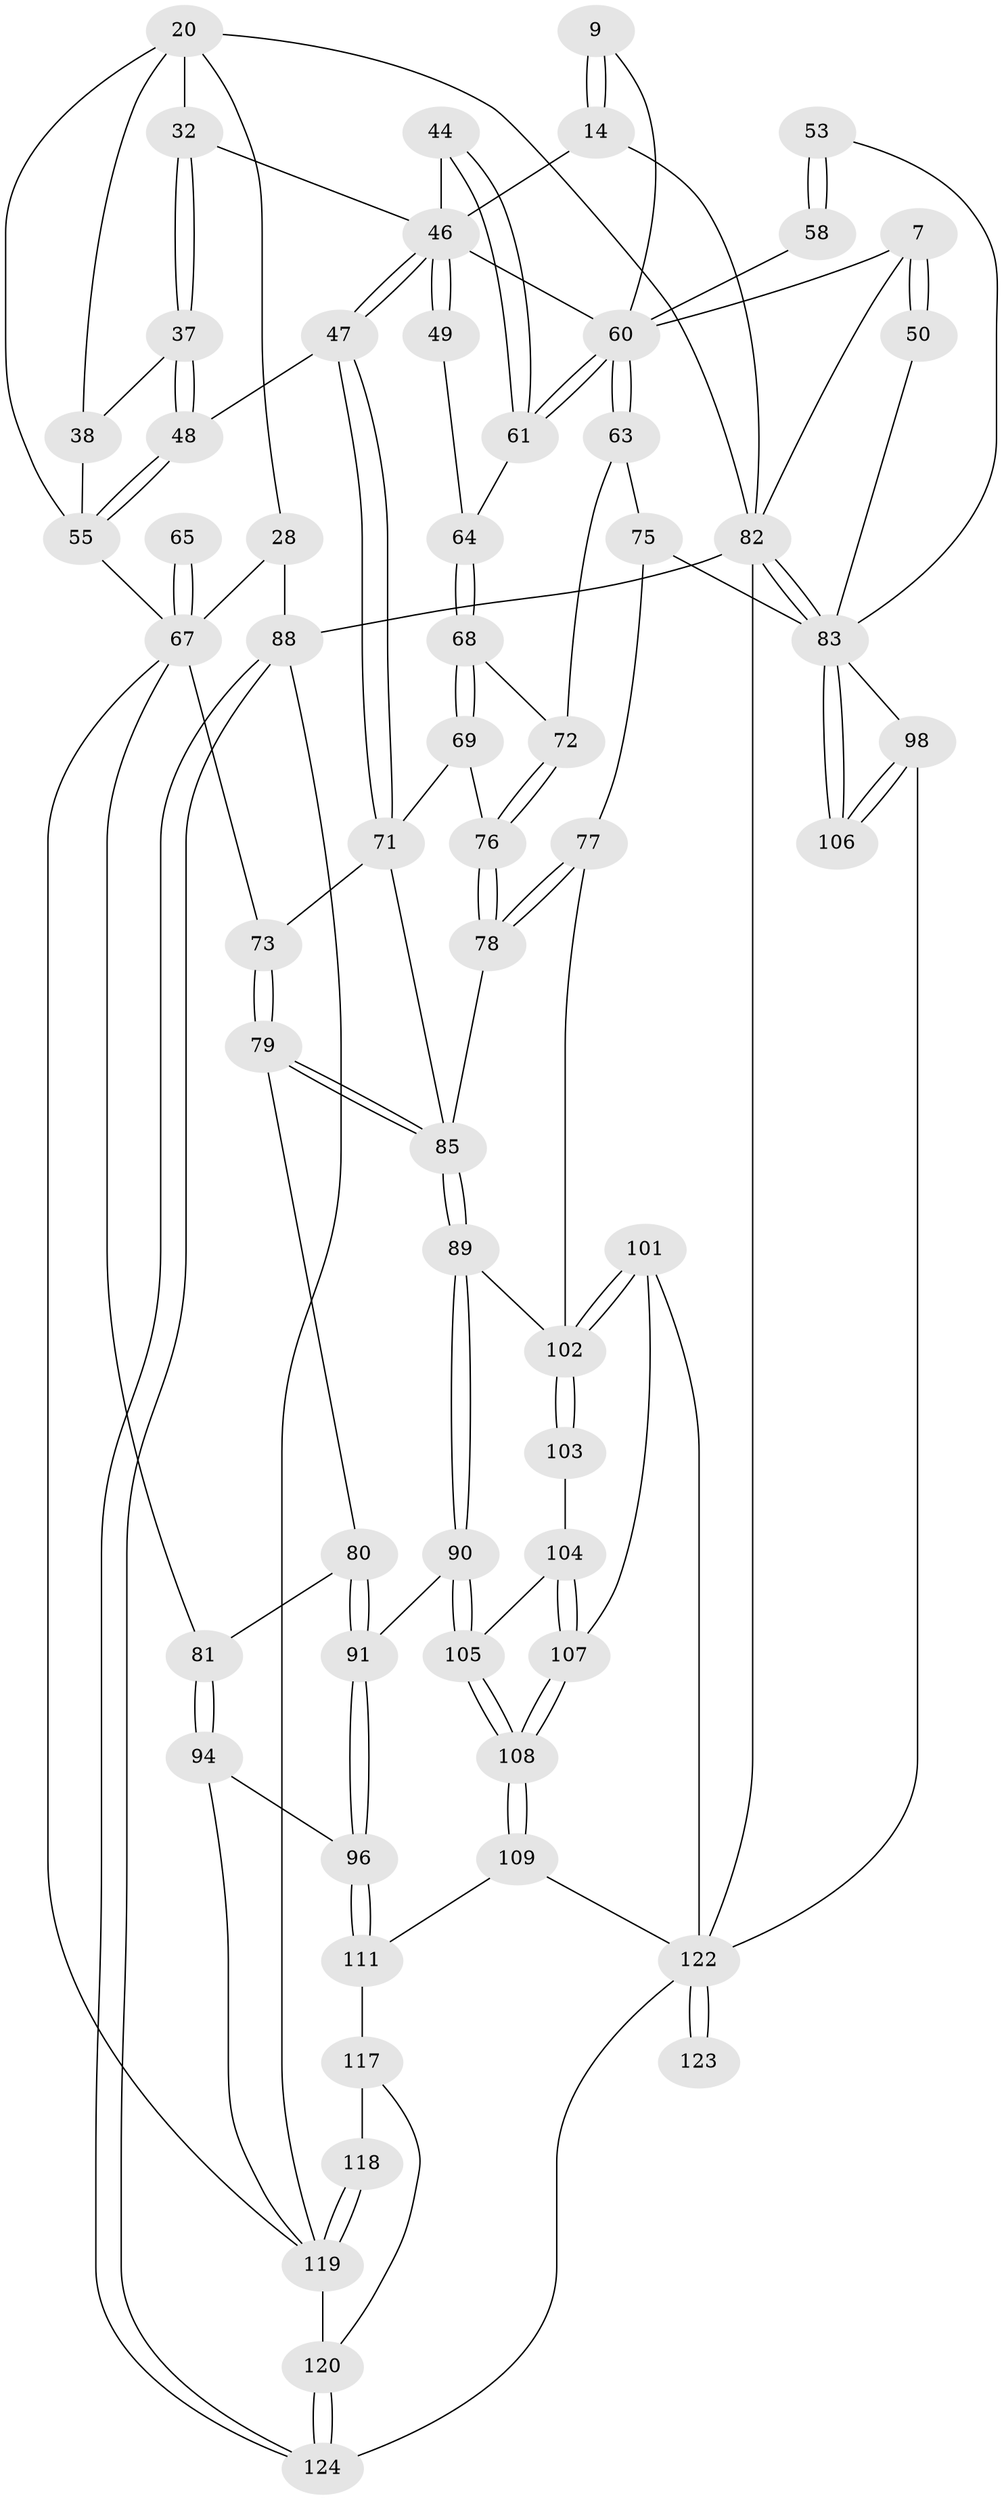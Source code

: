 // original degree distribution, {3: 0.024193548387096774, 5: 0.5403225806451613, 6: 0.21774193548387097, 4: 0.21774193548387097}
// Generated by graph-tools (version 1.1) at 2025/01/03/09/25 05:01:55]
// undirected, 62 vertices, 140 edges
graph export_dot {
graph [start="1"]
  node [color=gray90,style=filled];
  7 [pos="+0.9650317079878128+0.2120255558993602",super="+2"];
  9 [pos="+0.8706697033024179+0.18505271677008497"];
  14 [pos="+0.7623956480331093+0.10841133011059756",super="+5+6"];
  20 [pos="+0.42817472618472974+0.09551022518994923",super="+17+18+11"];
  28 [pos="+0+0.06706473406218039",super="+27"];
  32 [pos="+0.4689050883098904+0.18517245166114907",super="+23"];
  37 [pos="+0.3799529575663682+0.2918181103589495"];
  38 [pos="+0.30056114621016283+0.23410883658324116",super="+21"];
  44 [pos="+0.6896705097185065+0.3469074736551482"];
  46 [pos="+0.5122775729441262+0.3771352924927224",super="+31+45"];
  47 [pos="+0.510910227592626+0.37825913501216574"];
  48 [pos="+0.3736672593369316+0.33543164159397487"];
  49 [pos="+0.5587806288124582+0.3763158979629431"];
  50 [pos="+1+0.28225635790149917"];
  53 [pos="+1+0.44143945164070375"];
  55 [pos="+0.2857156840021676+0.41193228782002456",super="+39+24+22"];
  58 [pos="+0.875154023052201+0.415271325252174",super="+54"];
  60 [pos="+0.7322315278376129+0.43877933413954695",super="+35+34+33+59"];
  61 [pos="+0.687761090886604+0.35197677206871475"];
  63 [pos="+0.7372064648163789+0.45530192375057643",super="+62"];
  64 [pos="+0.5973077289031102+0.3911490309266492"];
  65 [pos="+0+0.5103711789810277"];
  67 [pos="+0+0.5914937680856011",super="+66+57+42+26+56+43"];
  68 [pos="+0.6178613648791891+0.4418597454211968"];
  69 [pos="+0.5996434726285027+0.5001554229512242"];
  71 [pos="+0.483696254702238+0.4499821229295343",super="+70"];
  72 [pos="+0.7200760667220762+0.46848807592931435"];
  73 [pos="+0.3640409342224871+0.4966873376638109"];
  75 [pos="+0.8393693180599419+0.5924115444782071"];
  76 [pos="+0.6885368774441781+0.5328627346308946"];
  77 [pos="+0.6948087314910102+0.6002932264847531"];
  78 [pos="+0.693516307377769+0.5979529266043424"];
  79 [pos="+0.36572189654290416+0.5227415030927977"];
  80 [pos="+0.36204216094427716+0.5408933007835858"];
  81 [pos="+0.26190597463540466+0.6189198795075086"];
  82 [pos="+1+1",super="+4"];
  83 [pos="+1+0.8266796868885388",super="+51+52+74"];
  85 [pos="+0.5295832209851168+0.5880737004132498",super="+84"];
  88 [pos="+0+1",super="+15"];
  89 [pos="+0.5215295327380916+0.6306912219115295"];
  90 [pos="+0.4544524034207793+0.6899819041095927"];
  91 [pos="+0.42153610294526744+0.6833275467850428"];
  94 [pos="+0.23941487945151022+0.6755809474361425"];
  96 [pos="+0.30381221358195626+0.7391025189786671"];
  98 [pos="+0.8451744171036787+0.7670797842269855",super="+97"];
  101 [pos="+0.7145421791246684+0.7756837913453032"];
  102 [pos="+0.7045359883062374+0.753271989301592",super="+92+93"];
  103 [pos="+0.5875024941382367+0.7042578163555788"];
  104 [pos="+0.5687614374787097+0.7398414238992526"];
  105 [pos="+0.47563162488090255+0.7336991481070309"];
  106 [pos="+1+0.8081392627251558"];
  107 [pos="+0.6137414007522293+0.7930298488055618"];
  108 [pos="+0.49297874747359405+0.8800278219881449"];
  109 [pos="+0.4915098232353319+0.8844295629620421"];
  111 [pos="+0.2991846284943007+0.8018811134886294",super="+110"];
  117 [pos="+0.21063953566522273+0.9208097617744581",super="+116+112"];
  118 [pos="+0.08979894076522936+0.8725199589209521",super="+113"];
  119 [pos="+0.10773552792228477+0.9449726664910243",super="+95"];
  120 [pos="+0.25718781084651204+1"];
  122 [pos="+0.513486294541186+1",super="+121+99+100+115"];
  123 [pos="+0.5189223288397299+1"];
  124 [pos="+0.271651299408567+1"];
  7 -- 50 [weight=2];
  7 -- 50;
  7 -- 82;
  7 -- 60;
  9 -- 14 [weight=2];
  9 -- 14;
  9 -- 60;
  14 -- 82;
  14 -- 46;
  20 -- 38;
  20 -- 28 [weight=2];
  20 -- 55;
  20 -- 82;
  20 -- 32 [weight=2];
  28 -- 88 [weight=2];
  28 -- 67 [weight=2];
  32 -- 37;
  32 -- 37;
  32 -- 46 [weight=2];
  37 -- 38;
  37 -- 48;
  37 -- 48;
  38 -- 55 [weight=2];
  44 -- 61;
  44 -- 61;
  44 -- 46 [weight=2];
  46 -- 47;
  46 -- 47;
  46 -- 49 [weight=2];
  46 -- 49;
  46 -- 60;
  47 -- 48;
  47 -- 71;
  47 -- 71;
  48 -- 55;
  48 -- 55;
  49 -- 64;
  50 -- 83;
  53 -- 58 [weight=2];
  53 -- 58;
  53 -- 83;
  55 -- 67 [weight=2];
  58 -- 60 [weight=2];
  60 -- 61;
  60 -- 61;
  60 -- 63 [weight=2];
  60 -- 63;
  61 -- 64;
  63 -- 72;
  63 -- 75;
  64 -- 68;
  64 -- 68;
  65 -- 67 [weight=3];
  65 -- 67;
  67 -- 81;
  67 -- 73;
  67 -- 119;
  68 -- 69;
  68 -- 69;
  68 -- 72;
  69 -- 76;
  69 -- 71;
  71 -- 73;
  71 -- 85;
  72 -- 76;
  72 -- 76;
  73 -- 79;
  73 -- 79;
  75 -- 77;
  75 -- 83;
  76 -- 78;
  76 -- 78;
  77 -- 78;
  77 -- 78;
  77 -- 102;
  78 -- 85;
  79 -- 80;
  79 -- 85;
  79 -- 85;
  80 -- 81;
  80 -- 91;
  80 -- 91;
  81 -- 94;
  81 -- 94;
  82 -- 83;
  82 -- 83;
  82 -- 88 [weight=2];
  82 -- 122;
  83 -- 106;
  83 -- 106;
  83 -- 98;
  85 -- 89;
  85 -- 89;
  88 -- 124;
  88 -- 124;
  88 -- 119;
  89 -- 90;
  89 -- 90;
  89 -- 102;
  90 -- 91;
  90 -- 105;
  90 -- 105;
  91 -- 96;
  91 -- 96;
  94 -- 96;
  94 -- 119;
  96 -- 111;
  96 -- 111;
  98 -- 106 [weight=2];
  98 -- 106;
  98 -- 122;
  101 -- 102;
  101 -- 102;
  101 -- 107;
  101 -- 122;
  102 -- 103 [weight=2];
  102 -- 103;
  103 -- 104;
  104 -- 105;
  104 -- 107;
  104 -- 107;
  105 -- 108;
  105 -- 108;
  107 -- 108;
  107 -- 108;
  108 -- 109;
  108 -- 109;
  109 -- 111;
  109 -- 122;
  111 -- 117 [weight=2];
  117 -- 118 [weight=2];
  117 -- 120;
  118 -- 119 [weight=2];
  118 -- 119;
  119 -- 120;
  120 -- 124;
  120 -- 124;
  122 -- 123 [weight=3];
  122 -- 123;
  122 -- 124;
}
